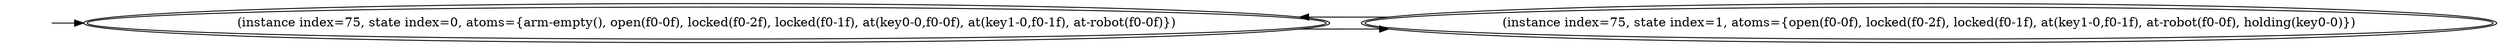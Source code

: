 digraph {
rankdir="LR"
s0[peripheries=2,label="(instance index=75, state index=0, atoms={arm-empty(), open(f0-0f), locked(f0-2f), locked(f0-1f), at(key0-0,f0-0f), at(key1-0,f0-1f), at-robot(f0-0f)})"]
s1[peripheries=2,label="(instance index=75, state index=1, atoms={open(f0-0f), locked(f0-2f), locked(f0-1f), at(key1-0,f0-1f), at-robot(f0-0f), holding(key0-0)})"]
Dangling [ label = "", style = invis ]
{ rank = same; Dangling }
Dangling -> s0
{ rank = same; s0}
{
s0->s1
s1->s0
}
}

